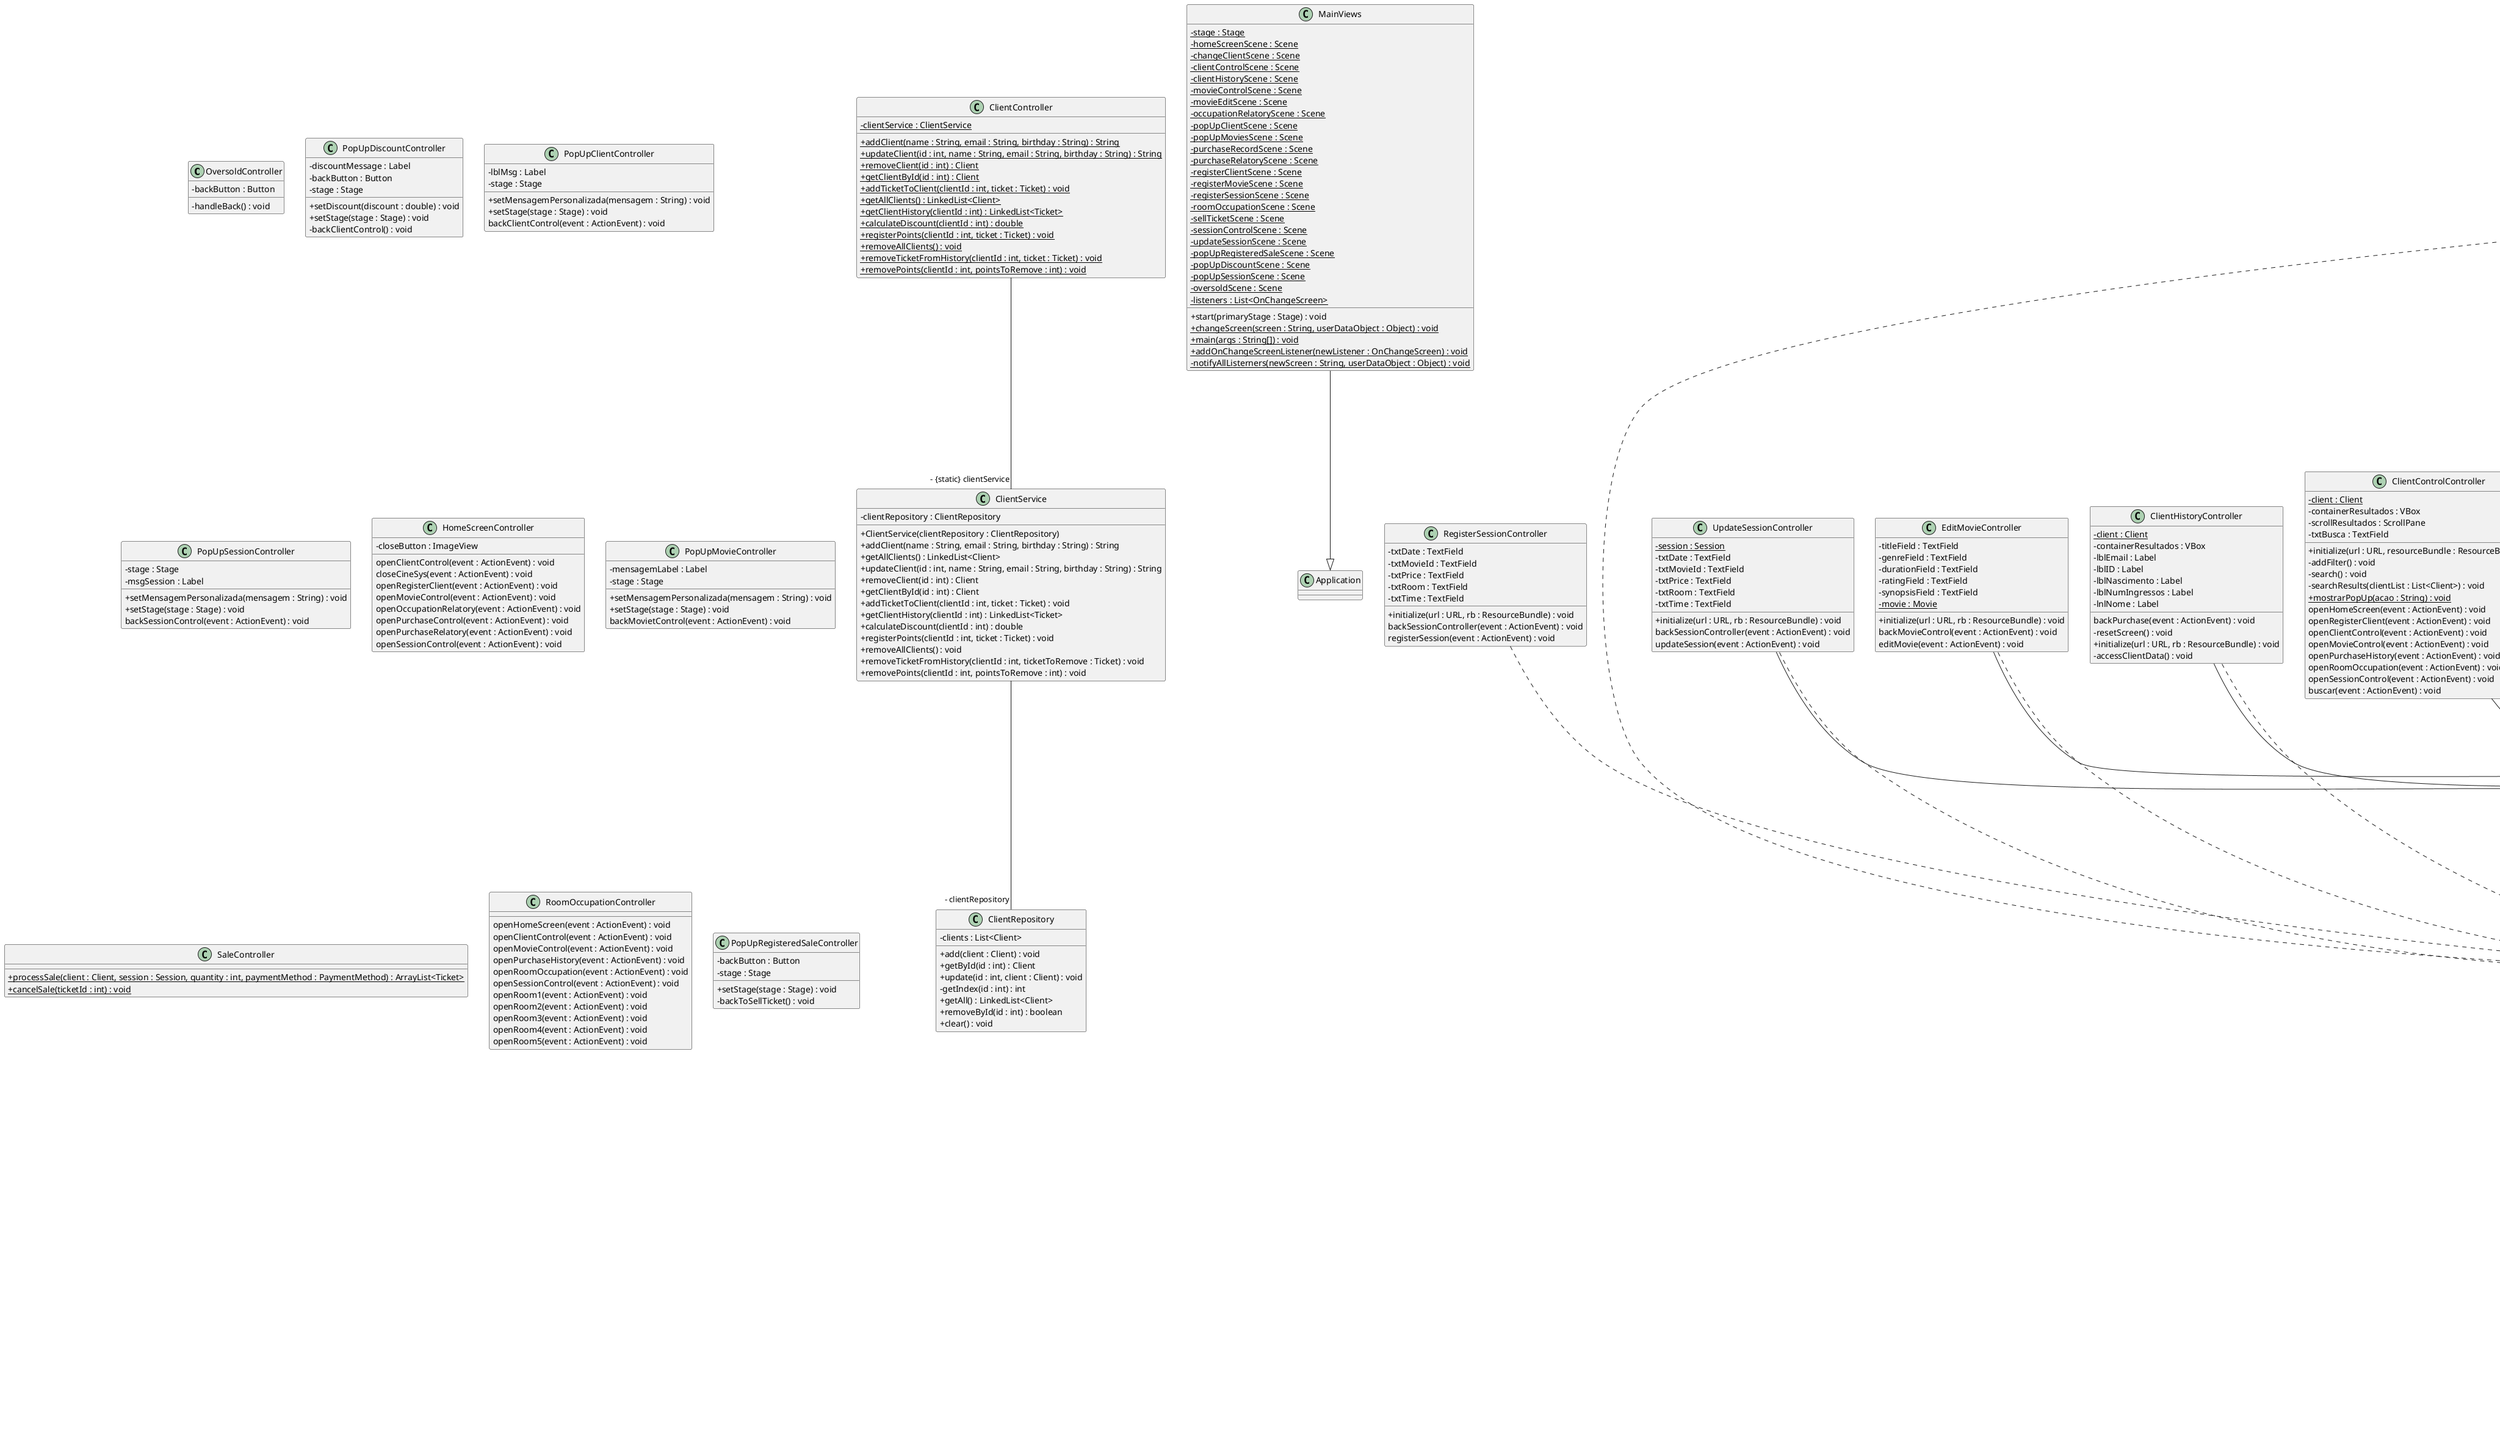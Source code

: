 @startuml
skinparam classAttributeIconSize 0
class OversoldController{
- backButton : Button
- handleBack() : void
}
class ClientService{
- clientRepository : ClientRepository
+ ClientService(clientRepository : ClientRepository)
+ addClient(name : String, email : String, birthday : String) : String
+ getAllClients() : LinkedList<Client>
+ updateClient(id : int, name : String, email : String, birthday : String) : String
+ removeClient(id : int) : Client
+ getClientById(id : int) : Client
+ addTicketToClient(clientId : int, ticket : Ticket) : void
+ getClientHistory(clientId : int) : LinkedList<Ticket>
+ calculateDiscount(clientId : int) : double
+ registerPoints(clientId : int, ticket : Ticket) : void
+ removeAllClients() : void
+ removeTicketFromHistory(clientId : int, ticketToRemove : Ticket) : void
+ removePoints(clientId : int, pointsToRemove : int) : void
}
class PopUpDiscountController{
- discountMessage : Label
- backButton : Button
- stage : Stage
+ setDiscount(discount : double) : void
+ setStage(stage : Stage) : void
- backClientControl() : void
}
class MainViews{
- {static} stage : Stage
- {static} homeScreenScene : Scene
- {static} changeClientScene : Scene
- {static} clientControlScene : Scene
- {static} clientHistoryScene : Scene
- {static} movieControlScene : Scene
- {static} movieEditScene : Scene
- {static} occupationRelatoryScene : Scene
- {static} popUpClientScene : Scene
- {static} popUpMoviesScene : Scene
- {static} purchaseRecordScene : Scene
- {static} purchaseRelatoryScene : Scene
- {static} registerClientScene : Scene
- {static} registerMovieScene : Scene
- {static} registerSessionScene : Scene
- {static} roomOccupationScene : Scene
- {static} sellTicketScene : Scene
- {static} sessionControlScene : Scene
- {static} updateSessionScene : Scene
- {static} popUpRegisteredSaleScene : Scene
- {static} popUpDiscountScene : Scene
- {static} popUpSessionScene : Scene
- {static} oversoldScene : Scene
- {static} listeners : List<OnChangeScreen>
+ start(primaryStage : Stage) : void
+ {static} changeScreen(screen : String, userDataObject : Object) : void
+ {static} main(args : String[]) : void
+ {static} addOnChangeScreenListener(newListener : OnChangeScreen) : void
- {static} notifyAllListerners(newScreen : String, userDataObject : Object) : void
}
MainViews --|> Application
class PopUpClientController{
- lblMsg : Label
- stage : Stage
+ setMensagemPersonalizada(mensagem : String) : void
+ setStage(stage : Stage) : void
backClientControl(event : ActionEvent) : void
}
class PopUpSessionController{
- stage : Stage
- msgSession : Label
+ setMensagemPersonalizada(mensagem : String) : void
+ setStage(stage : Stage) : void
backSessionControl(event : ActionEvent) : void
}
class RegisterSessionController{
- txtDate : TextField
- txtMovieId : TextField
- txtPrice : TextField
- txtRoom : TextField
- txtTime : TextField
+ initialize(url : URL, rb : ResourceBundle) : void
backSessionController(event : ActionEvent) : void
registerSession(event : ActionEvent) : void
}
RegisterSessionController ..|> Initializable
class SessionService{
- sessionRepository : SessionRepository
+ SessionService(sessionRepository : SessionRepository)
+ addSession(date : LocalDate, time : LocalTime, room : Room, movie : Movie, ticketValue : Double) : void
+ addSession(date : LocalDate, time : LocalTime, room : Room, movie : Movie, ticketValue : Double, totalAvailableSeats : int) : void
+ updateSession(id : int, date : LocalDate, time : LocalTime, room : Room, movie : Movie, ticketValue : Double) : void
+ getSessionById(id : int) : Session
+ getAllSessions() : LinkedList<Session>
+ getSessionsByDate(date : LocalDate) : LinkedList<Session>
+ removeSession(id : int) : Session
+ removeAllSessions() : void
}
class ClientController{
- {static} clientService : ClientService
+ {static} addClient(name : String, email : String, birthday : String) : String
+ {static} updateClient(id : int, name : String, email : String, birthday : String) : String
+ {static} removeClient(id : int) : Client
+ {static} getClientById(id : int) : Client
+ {static} addTicketToClient(clientId : int, ticket : Ticket) : void
+ {static} getAllClients() : LinkedList<Client>
+ {static} getClientHistory(clientId : int) : LinkedList<Ticket>
+ {static} calculateDiscount(clientId : int) : double
+ {static} registerPoints(clientId : int, ticket : Ticket) : void
+ {static} removeAllClients() : void
+ {static} removeTicketFromHistory(clientId : int, ticket : Ticket) : void
+ {static} removePoints(clientId : int, pointsToRemove : int) : void
}
class HomeScreenController{
- closeButton : ImageView
openClientControl(event : ActionEvent) : void
closeCineSys(event : ActionEvent) : void
openRegisterClient(event : ActionEvent) : void
openMovieControl(event : ActionEvent) : void
openOccupationRelatory(event : ActionEvent) : void
openPurchaseControl(event : ActionEvent) : void
openPurchaseRelatory(event : ActionEvent) : void
openSessionControl(event : ActionEvent) : void
}
class MovieService{
- movieRepository : MovieRepository
+ MovieService(movieRepository : MovieRepository)
+ addMovie(title : String, genre : String, duration : int, classification : String, synopsis : String) : String
+ updateMovie(id : int, title : String, genre : String, duration : int, classification : String, synopsis : String) : String
+ getAllMovies() : LinkedList<Movie>
+ getMovieById(id : int) : Movie
+ removeMovieById(id : int) : boolean
+ getMovieByName(name : String) : Movie
+ getSessionsByMovie(id : int) : LinkedList<Session>
+ removeAllMovies() : void
}
class PurchaseRecordController{
- {static} ticket : Ticket
- labelMovie : Label
- labelName : Label
- labelPagamento : Label
- labelSession : Label
- labelTicket : Label
- lnlNome : Label
+ initialize(url : URL, rb : ResourceBundle) : void
+ {static} mostrarPopUpCancellTicket() : void
- accessTicketData() : void
backPurchase(event : ActionEvent) : void
cancelTicket(event : ActionEvent) : void
openClient(event : ActionEvent) : void
}
PurchaseRecordController ..|> Initializable
class UpdateSessionController{
- {static} session : Session
- txtDate : TextField
- txtMovieId : TextField
- txtPrice : TextField
- txtRoom : TextField
- txtTime : TextField
+ initialize(url : URL, rb : ResourceBundle) : void
backSessionController(event : ActionEvent) : void
updateSession(event : ActionEvent) : void
}
UpdateSessionController ..|> Initializable
class TicketService{
- ticketRepository : TicketRepository
+ TicketService(ticketRepository : TicketRepository)
+ getAllTickets() : LinkedList<Ticket>
+ getTicketById(id : int) : Ticket
+ removeTicketById(id : int) : void
+ purchaseTicket(clientId : int, sessionId : int, paymentMethod : String) : Ticket
+ removeAllTickets() : void
}
class Session{
- {static} _idGenerator : int
- id : int
- date : LocalDate
- time : LocalTime
- duration : int
- room : Room
- totalAvailableSeats : int
- movie : Movie
- ticketValue : Double
+ Session(date : LocalDate, time : LocalTime, room : Room, movie : Movie, ticketValue : Double)
+ Session(date : LocalDate, time : LocalTime, room : Room, movie : Movie, ticketValue : Double, totalAvailableSeats : int)
+ getDate() : String
+ setDate(date : LocalDate) : void
+ setTime(time : LocalTime) : void
+ getTime() : String
+ getDuration() : int
+ getRoom() : Room
+ setRoom(room : Room) : void
+ getMovie() : Movie
+ setMovie(movie : Movie) : void
+ getTicketValue() : Double
+ setTicketValue(ticketValue : Double) : void
+ getTotalAvailableSeats() : int
+ setTotalAvailableSeats(totalAvailableSeats : int) : void
+ getId() : int
+ toString() : String
+ {static} resetIdGenerator() : void
}
class RoomRepository{
- rooms : List<Room>
+ add(room : Room) : void
+ getById(id : int) : Room
+ getAll() : LinkedList<Room>
+ removeById(id : int) : boolean
}
class ClientHistoryController{
- {static} client : Client
- containerResultados : VBox
- lblEmail : Label
- lblID : Label
- lblNascimento : Label
- lblNumIngressos : Label
- lnlNome : Label
backPurchase(event : ActionEvent) : void
- resetScreen() : void
+ initialize(url : URL, rb : ResourceBundle) : void
- accessClientData() : void
}
ClientHistoryController ..|> Initializable
class ClientControlController{
- {static} client : Client
- containerResultados : VBox
- scrollResultados : ScrollPane
- txtBusca : TextField
+ initialize(url : URL, resourceBundle : ResourceBundle) : void
- addFilter() : void
- search() : void
- searchResults(clientList : List<Client>) : void
+ {static} mostrarPopUp(acao : String) : void
openHomeScreen(event : ActionEvent) : void
openRegisterClient(event : ActionEvent) : void
openClientControl(event : ActionEvent) : void
openMovieControl(event : ActionEvent) : void
openPurchaseHistory(event : ActionEvent) : void
openRoomOccupation(event : ActionEvent) : void
openSessionControl(event : ActionEvent) : void
buscar(event : ActionEvent) : void
}
ClientControlController ..|> Initializable
class Ticket{
- {static} _idGenerator : int
- id : int
- finalPrice : double
- client : Client
- session : Session
- paymentMethod : PaymentMethod
+ Ticket(client : Client, session : Session, finalPrice : double, paymentMethod : PaymentMethod)
+ {static} get_idGenerator() : int
+ getId() : int
+ getFinalPrice() : double
+ getClient() : Client
+ getSession() : Session
+ getPaymentMethod() : PaymentMethod
+ toString() : String
+ {static} resetIdGenerator() : void
}
class PopUpMovieController{
- mensagemLabel : Label
- stage : Stage
+ setMensagemPersonalizada(mensagem : String) : void
+ setStage(stage : Stage) : void
backMovietControl(event : ActionEvent) : void
}
class SessionControlController{
- table : TableView<Session>
- selectColumn : TableColumn<Session,Boolean>
- classification : TableColumn<Session,String>
- room : TableColumn<Session,String>
- duration : TableColumn<Session,String>
- movieName : TableColumn<Session,String>
- price : TableColumn<Session,String>
- data : TableColumn<Session,String>
- time : TableColumn<Session,String>
- freeSeats : TableColumn<Session,String>
- selectedSessions : ObservableList<Session>
- sessionsForTable : ObservableList<Session>
- sessionSelectionMap : Map<Session,SimpleBooleanProperty>
- allSessions : List<Session>
+ initialize(url : URL, rb : ResourceBundle) : void
+ onScreenChanged(newScreen : String, userDataObject : Object) : void
- refreshTable() : void
+ {static} mostrarPopUp(acao : String) : void
registerSession(event : ActionEvent) : void
changeSession(event : ActionEvent) : void
deleteSession(event : ActionEvent) : void
ticket(event : ActionEvent) : void
openHomeScreen(event : ActionEvent) : void
openClientControl(event : ActionEvent) : void
openMovieControl(event : ActionEvent) : void
openPurchaseRelatory(event : ActionEvent) : void
openRoomOccupation(event : ActionEvent) : void
openSessionControl(event : ActionEvent) : void
}
SessionControlController ..|> Initializable
SessionControlController ..|> OnChangeScreen
class SaleController{
+ {static} processSale(client : Client, session : Session, quantity : int, paymentMethod : PaymentMethod) : ArrayList<Ticket>
+ {static} cancelSale(ticketId : int) : void
}
class Client{
- {static} _idGenerator : int
- id : int
- name : String
- email : String
- birthday : LocalDate
- points : int
- purchasingHistory : List<Ticket>
+ Client(name : String, email : String, birthday : LocalDate)
+ getId() : int
+ getName() : String
+ getEmail() : String
+ getBirthday() : String
+ getPoints() : int
+ setPoints(points : int) : void
+ removePoints(pointsToRemove : int) : void
+ getPurchasingHistory() : LinkedList<Ticket>
+ setName(name : String) : void
+ setEmail(email : String) : void
+ setBirthday(birthday : LocalDate) : void
+ addTicketToHistory(ticket : Ticket) : boolean
+ addPoints(additionalPoints : int) : void
+ printHistory() : String
+ toString() : String
+ {static} resetIdGenerator() : void
}
class SessionRepository{
- sessions : List<Session>
+ add(session : Session) : void
+ getById(id : int) : Session
+ update(id : int, session : Session) : void
- getIndex(id : int) : int
+ getByDate(date : LocalDate) : LinkedList<Session>
+ getAll() : LinkedList<Session>
+ removeById(id : int) : boolean
+ clear() : void
}
class TicketRepository{
- tickets : List<Ticket>
+ add(ticket : Ticket) : void
+ getById(id : int) : Ticket
+ update(id : int, ticket : Ticket) : void
- getIndex(id : int) : int
+ getAll() : LinkedList<Ticket>
+ removeById(id : int) : boolean
+ clear() : void
}
class TicketController{
- {static} ticketService : TicketService
+ {static} purchaseTicket(clientId : int, sessionId : int, paymentMethod : String) : Ticket
+ {static} getAllTickets() : LinkedList<Ticket>
+ {static} getTicketById(id : int) : Ticket
+ {static} removeTicketById(id : int) : void
+ {static} removeAllTickets() : void
}
class EditMovieController{
- titleField : TextField
- genreField : TextField
- durationField : TextField
- ratingField : TextField
- synopsisField : TextField
- {static} movie : Movie
+ initialize(url : URL, rb : ResourceBundle) : void
backMovieControl(event : ActionEvent) : void
editMovie(event : ActionEvent) : void
}
EditMovieController ..|> Initializable
class PurchaseHistoryController{
- scrollPaneResultados : ScrollPane
- containerResultados : VBox
- txtBusca : TextField
+ initialize(url : URL, resourceBundle : ResourceBundle) : void
openHomeScreen(event : ActionEvent) : void
openClientControl(event : ActionEvent) : void
openMovieControl(event : ActionEvent) : void
openPurchaseHistory(event : ActionEvent) : void
openRoomOccupation(event : ActionEvent) : void
openSessionControl(event : ActionEvent) : void
- addFilter() : void
buscar(event : ActionEvent) : void
- search() : void
- searchResults(clientList : List<Client>) : void
}
PurchaseHistoryController ..|> Initializable
class Room{
- {static} _idGenerator : int
- id : int
- totalSeat : int
- sessions : List<Session>
+ Room(totalSeat : int)
+ getId() : int
+ getTotalSeat() : int
+ addSession(session : Session) : void
+ removeSession() : Session
+ getSessions() : LinkedList<Session>
+ toString() : String
+ {static} resetIdGenerator() : void
}
class ClientRepository{
- clients : List<Client>
+ add(client : Client) : void
+ getById(id : int) : Client
+ update(id : int, client : Client) : void
- getIndex(id : int) : int
+ getAll() : LinkedList<Client>
+ removeById(id : int) : boolean
+ clear() : void
}
class PopUpTicketCanceledController{
- client : Client
- backButton : Button
- stage : Stage
+ setStage(stage : Stage) : void
+ getClient(cl : Client) : void
- backToClientHistory() : void
}
class RegisterMovieController{
- titleField : TextField
- genreField : TextField
- durationField : TextField
- ratingField : TextField
- synopsisField : TextField
+ initialize(url : URL, rb : ResourceBundle) : void
backMovieControl(event : ActionEvent) : void
registerMovie(event : ActionEvent) : void
}
RegisterMovieController ..|> Initializable
class RoomOccupationController{
openHomeScreen(event : ActionEvent) : void
openClientControl(event : ActionEvent) : void
openMovieControl(event : ActionEvent) : void
openPurchaseHistory(event : ActionEvent) : void
openRoomOccupation(event : ActionEvent) : void
openSessionControl(event : ActionEvent) : void
openRoom1(event : ActionEvent) : void
openRoom2(event : ActionEvent) : void
openRoom3(event : ActionEvent) : void
openRoom4(event : ActionEvent) : void
openRoom5(event : ActionEvent) : void
}
class SellTicketController{
- clientId : TextField
- paymentMethod : TextField
- session : Session
- radioGroup : ToggleGroup
- sessions : List<Session>
+ initialize() : void
- handleRegisterSale() : void
- handleBack() : void
- showAlert(msg : String) : void
- showDiscountPopup(discount : double) : void
+ {static} mostrarPopUpSale() : void
}
class SessionController{
- {static} sessionService : SessionService
+ {static} addSession(date : String, time : String, room : Room, movie : Movie, ticketValue : Double) : void
+ {static} addSession(date : String, time : String, room : Room, movie : Movie, ticketValue : Double, totalAvailabelSeats : int) : void
+ {static} updateSession(id : int, date : String, time : String, room : Room, movie : Movie, ticketValue : Double) : void
+ {static} getSessionById(id : int) : Session
+ {static} getAllSessions() : LinkedList<Session>
+ {static} removeSession(id : int) : Session
+ {static} removeAllSessions() : void
}
class ChangeClientController{
- {static} client : Client
- boxDate : TextField
- boxEmail : TextField
- boxName : TextField
+ initialize(url : URL, rb : ResourceBundle) : void
backClient(event : ActionEvent) : void
changeClient(event : ActionEvent) : void
}
ChangeClientController ..|> Initializable
class MovieControlController{
- movieTable : TableView<Movie>
- selectColumn : TableColumn<Movie,Boolean>
- titleColumn : TableColumn<Movie,String>
- genreColumn : TableColumn<Movie,String>
- durationColumn : TableColumn<Movie,String>
- ratingColumn : TableColumn<Movie,String>
- synopsisColumn : TableColumn<Movie,String>
- selectedMovies : ObservableList<Movie>
- moviesForTable : ObservableList<Movie>
- movieSelectionMap : Map<Movie,SimpleBooleanProperty>
+ initialize(url : URL, rb : ResourceBundle) : void
+ onScreenChanged(newScreen : String, userDataObject : Object) : void
- refreshTable() : void
+ {static} mostrarPopUp(acao : String) : void
registerMovie(event : ActionEvent) : void
deleteMovie(event : ActionEvent) : void
editMovie(event : ActionEvent) : void
openHomeScreen(event : ActionEvent) : void
openClientControl(event : ActionEvent) : void
openMovieControl(event : ActionEvent) : void
openPurchaseHistory(event : ActionEvent) : void
openRoomOccupation(event : ActionEvent) : void
openSessionControl(event : ActionEvent) : void
}
MovieControlController ..|> Initializable
MovieControlController ..|> OnChangeScreen
class RegisterClientController{
- enterDate : TextField
- enterEmail : TextField
- enterName : TextField
+ initialize(url : URL, rb : ResourceBundle) : void
backClient(event : ActionEvent) : void
registerClient(event : ActionEvent) : void
}
RegisterClientController ..|> Initializable
class RoomService{
- roomRepository : RoomRepository
+ RoomService(roomRepository : RoomRepository)
- addRoom(totalSeat : int) : boolean
+ getAllRooms() : LinkedList<Room>
+ getRoomById(id : int) : Room
+ addSessionToRoom(roomId : int, session : Session) : boolean
+ removeNextSessionFromRoom(roomId : int) : Session
}
class OccupationRelatoryController{
- {static} room : Room
- selected : String
- roomName : Label
- totalSeat : Label
- filterContainer : VBox
- filterOccupation : ComboBox<String>
- filter : List<String>
- items : ObservableList<String>
backRoomOccupation(event : ActionEvent) : void
- resetScreen() : void
+ initialize(url : URL, rb : ResourceBundle) : void
- updateRoomSpecificUI() : void
+ addFilter() : void
+ showFilter() : void
- displaySessionsForMovie(movie : Movie, container : VBox) : void
}
OccupationRelatoryController ..|> Initializable
class MovieRepository{
- movies : List<Movie>
+ add(movie : Movie) : void
+ getById(id : int) : Movie
+ update(id : int, movie : Movie) : void
- getIndex(id : int) : int
+ getAll() : LinkedList<Movie>
+ removeById(id : int) : boolean
+ getMovieByName(name : String) : Movie
+ clear() : void
}
class MovieController{
- {static} movieService : MovieService
+ {static} addMovie(title : String, genre : String, duration : int, classification : String, synopsis : String) : String
+ {static} updateMovie(id : int, title : String, genre : String, duration : int, classification : String, synopsis : String) : String
+ {static} getAllMovies() : LinkedList<Movie>
+ {static} getMovieById(id : int) : Movie
+ {static} removeMovieById(id : int) : boolean
+ {static} getMovieByName(name : String) : Movie
+ {static} getSessionsByMovie(id : int) : LinkedList<Session>
+ {static} removeAllMovies() : void
}
class RoomController{
- {static} roomService : RoomService
+ {static} getAllRooms() : LinkedList<Room>
+ {static} getRoomById(id : int) : Room
+ {static} addSessionToRoom(roomId : int, session : Session) : boolean
+ {static} removeNextSessionFromRoom(roomId : int) : Session
}
class PopUpRegisteredSaleController{
- backButton : Button
- stage : Stage
+ setStage(stage : Stage) : void
- backToSellTicket() : void
}
class Movie{
- {static} _idGenerator : int
- id : int
- title : String
- genre : String
- duration : int
- classification : String
- synopsis : String
+ Movie(title : String, genre : String, duration : int, classification : String, synopsis : String)
+ getId() : int
+ getTitle() : String
+ setTitle(title : String) : void
+ getGenre() : String
+ setGenre(genre : String) : void
+ getDuration() : int
+ setDuration(duration : int) : void
+ getClassification() : String
+ setClassification(classification : String) : void
+ getSynopsis() : String
+ setSynopsis(synopsis : String) : void
+ toString() : String
+ {static} resetIdGenerator() : void
}
ClientService--"- clientRepository" ClientRepository
SessionService--"- sessionRepository" SessionRepository
ClientController--"- {static} clientService" ClientService
MovieService--"- movieRepository" MovieRepository
PurchaseRecordController--"- {static} ticket" Ticket
UpdateSessionController--"- {static} session" Session
TicketService--"- ticketRepository" TicketRepository
Session--"- room" Room
Session--"- movie" Movie
ClientHistoryController--"- {static} client" Client
ClientControlController--"- {static} client" Client
Ticket--"- client" Client
Ticket--"- session" Session
Ticket--"- paymentMethod" PaymentMethod
TicketController--"- {static} ticketService" TicketService
EditMovieController--"- {static} movie" Movie
PopUpTicketCanceledController--"- client" Client
SellTicketController--"- session" Session
SessionController--"- {static} sessionService" SessionService
ChangeClientController--"- {static} client" Client
RoomService--"- roomRepository" RoomRepository
OccupationRelatoryController--"- {static} room" Room
MovieController--"- {static} movieService" MovieService
RoomController--"- {static} roomService" RoomService
interface OnChangeScreen{
onScreenChanged(newScreen : String, userDataObject : Object) : void
}
enum PaymentMethod{
CASH
CREDIT_CARD
DEBIT_CARD
PIX
}
@enduml